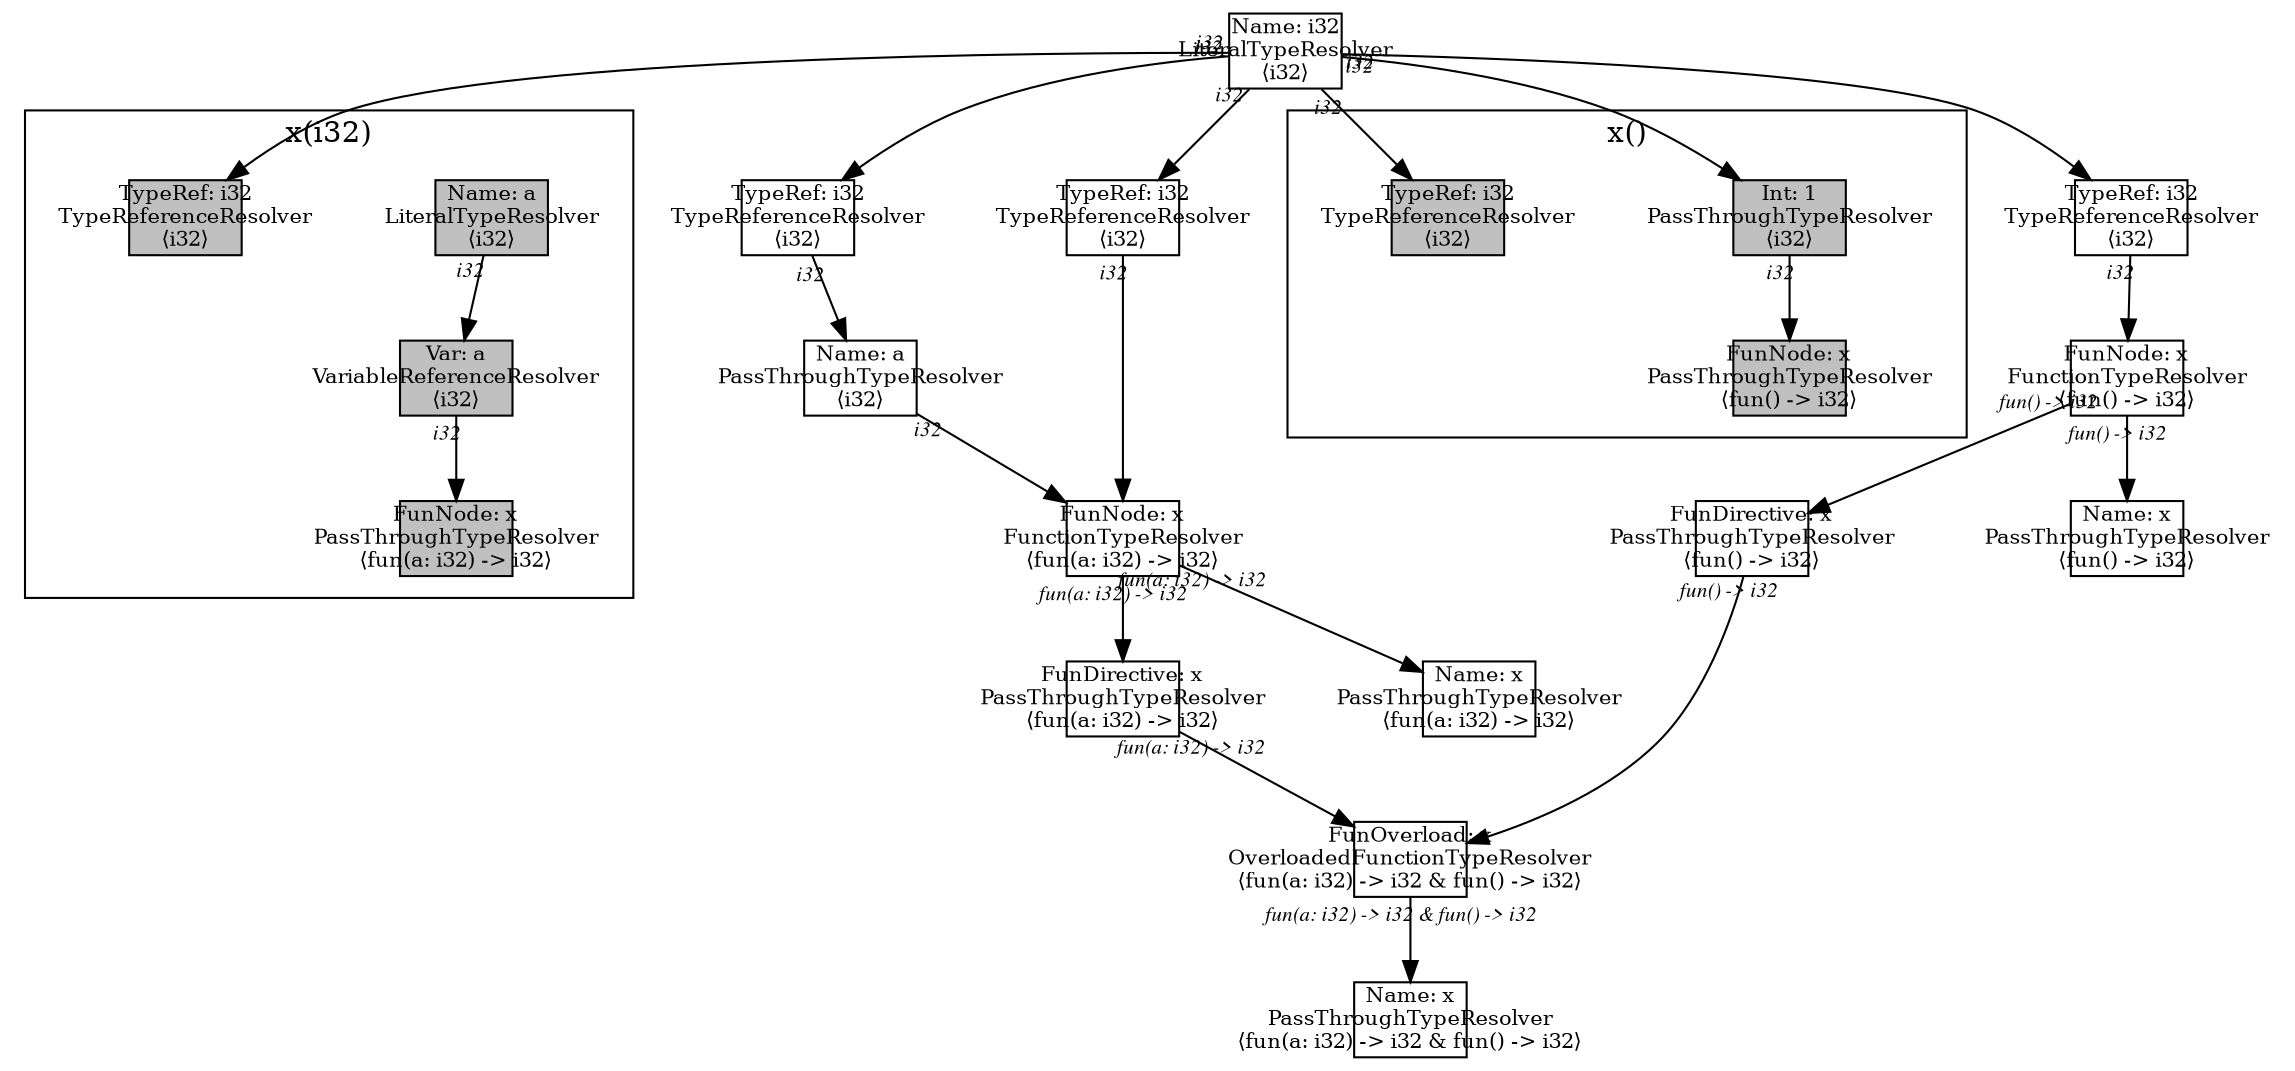 digraph Document {
  node [shape=box,fixedsize=shape fontsize=10]
  1 [label="Name: i32\nLiteralTypeResolver\n⟨i32⟩"];
  2 [label="FunOverload: x\nOverloadedFunctionTypeResolver\n⟨fun(a: i32) -> i32 & fun() -> i32⟩"];
  3 [label="FunDirective: x\nPassThroughTypeResolver\n⟨fun(a: i32) -> i32⟩"];
  4 [label="FunNode: x\nFunctionTypeResolver\n⟨fun(a: i32) -> i32⟩"];
  5 [label="TypeRef: i32\nTypeReferenceResolver\n⟨i32⟩"];
  6 [label="Name: a\nPassThroughTypeResolver\n⟨i32⟩"];
  7 [label="TypeRef: i32\nTypeReferenceResolver\n⟨i32⟩"];
  8 [label="Name: x\nPassThroughTypeResolver\n⟨fun(a: i32) -> i32⟩"];
  9 [label="FunDirective: x\nPassThroughTypeResolver\n⟨fun() -> i32⟩"];
  10 [label="FunNode: x\nFunctionTypeResolver\n⟨fun() -> i32⟩"];
  11 [label="TypeRef: i32\nTypeReferenceResolver\n⟨i32⟩"];
  12 [label="Name: x\nPassThroughTypeResolver\n⟨fun() -> i32⟩"];
  13 [label="Name: x\nPassThroughTypeResolver\n⟨fun(a: i32) -> i32 & fun() -> i32⟩"];
  subgraph cluster0 {
    node [style=filled, fillcolor=grey];
    14 [label="Name: a\nLiteralTypeResolver\n⟨i32⟩"];
    15 [label="Var: a\nVariableReferenceResolver\n⟨i32⟩"];
    16 [label="FunNode: x\nPassThroughTypeResolver\n⟨fun(a: i32) -> i32⟩"];
    17 [label="TypeRef: i32\nTypeReferenceResolver\n⟨i32⟩"];
    14 -> 15[taillabel="i32" labeldistance="1" fontname="times  italic" fontsize = 10 color="black" ];
    15 -> 16[taillabel="i32" labeldistance="1" fontname="times  italic" fontsize = 10 color="black" ];
  label = "x(i32)";
}
  subgraph cluster1 {
    node [style=filled, fillcolor=grey];
    18 [label="Int: 1\nPassThroughTypeResolver\n⟨i32⟩"];
    19 [label="FunNode: x\nPassThroughTypeResolver\n⟨fun() -> i32⟩"];
    20 [label="TypeRef: i32\nTypeReferenceResolver\n⟨i32⟩"];
    18 -> 19[taillabel="i32" labeldistance="1" fontname="times  italic" fontsize = 10 color="black" ];
  label = "x()";
}
  1 -> 5[taillabel="i32" labeldistance="1" fontname="times  italic" fontsize = 10 color="black" ];
  1 -> 7[taillabel="i32" labeldistance="1" fontname="times  italic" fontsize = 10 color="black" ];
  1 -> 11[taillabel="i32" labeldistance="1" fontname="times  italic" fontsize = 10 color="black" ];
  1 -> 17[taillabel="i32" labeldistance="1" fontname="times  italic" fontsize = 10 color="black" ];
  1 -> 18[taillabel="i32" labeldistance="1" fontname="times  italic" fontsize = 10 color="black" ];
  1 -> 20[taillabel="i32" labeldistance="1" fontname="times  italic" fontsize = 10 color="black" ];
  2 -> 13[taillabel="fun(a: i32) -> i32 & fun() -> i32" labeldistance="1" fontname="times  italic" fontsize = 10 color="black" ];
  3 -> 2[taillabel="fun(a: i32) -> i32" labeldistance="1" fontname="times  italic" fontsize = 10 color="black" ];
  4 -> 8[taillabel="fun(a: i32) -> i32" labeldistance="1" fontname="times  italic" fontsize = 10 color="black" ];
  4 -> 3[taillabel="fun(a: i32) -> i32" labeldistance="1" fontname="times  italic" fontsize = 10 color="black" ];
  5 -> 6[taillabel="i32" labeldistance="1" fontname="times  italic" fontsize = 10 color="black" ];
  6 -> 4[taillabel="i32" labeldistance="1" fontname="times  italic" fontsize = 10 color="black" ];
  7 -> 4[taillabel="i32" labeldistance="1" fontname="times  italic" fontsize = 10 color="black" ];
  9 -> 2[taillabel="fun() -> i32" labeldistance="1" fontname="times  italic" fontsize = 10 color="black" ];
  10 -> 12[taillabel="fun() -> i32" labeldistance="1" fontname="times  italic" fontsize = 10 color="black" ];
  10 -> 9[taillabel="fun() -> i32" labeldistance="1" fontname="times  italic" fontsize = 10 color="black" ];
  11 -> 10[taillabel="i32" labeldistance="1" fontname="times  italic" fontsize = 10 color="black" ];
  label="";
}

